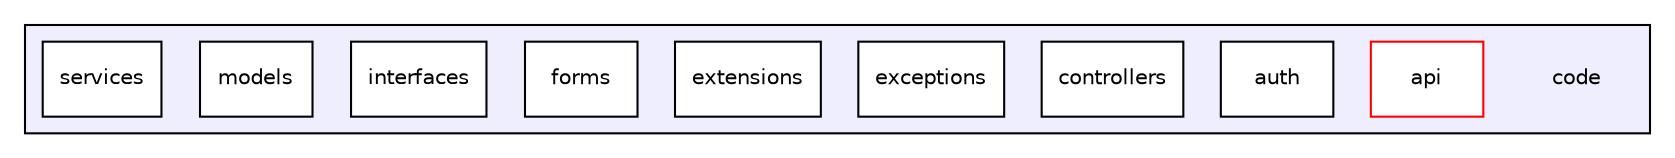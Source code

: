 digraph "/Library/WebServer/sites/crackerjack/soc/htdocs/checkfront/code" {
  compound=true
  node [ fontsize="10", fontname="Helvetica"];
  edge [ labelfontsize="10", labelfontname="Helvetica"];
  subgraph clusterdir_050edd66366d13764f98250ef6db77f6 {
    graph [ bgcolor="#eeeeff", pencolor="black", label="" URL="dir_050edd66366d13764f98250ef6db77f6.html"];
    dir_050edd66366d13764f98250ef6db77f6 [shape=plaintext label="code"];
    dir_6a34ed67b593013b91fcdef5b88fa35d [shape=box label="api" color="red" fillcolor="white" style="filled" URL="dir_6a34ed67b593013b91fcdef5b88fa35d.html"];
    dir_34236e2a5f645e474fdac2453e97cb84 [shape=box label="auth" color="black" fillcolor="white" style="filled" URL="dir_34236e2a5f645e474fdac2453e97cb84.html"];
    dir_b3ce625166778922d9578dc2c63562b9 [shape=box label="controllers" color="black" fillcolor="white" style="filled" URL="dir_b3ce625166778922d9578dc2c63562b9.html"];
    dir_0d3a467451f192cea0968693cb5262e1 [shape=box label="exceptions" color="black" fillcolor="white" style="filled" URL="dir_0d3a467451f192cea0968693cb5262e1.html"];
    dir_e2e33a7742d6302aacc6451350391c2c [shape=box label="extensions" color="black" fillcolor="white" style="filled" URL="dir_e2e33a7742d6302aacc6451350391c2c.html"];
    dir_f9c7607c840e84f800042a4e6310aaae [shape=box label="forms" color="black" fillcolor="white" style="filled" URL="dir_f9c7607c840e84f800042a4e6310aaae.html"];
    dir_57a7082de014cca77dd242f079f7e66c [shape=box label="interfaces" color="black" fillcolor="white" style="filled" URL="dir_57a7082de014cca77dd242f079f7e66c.html"];
    dir_36cd362c05177bb23a664729be20e0de [shape=box label="models" color="black" fillcolor="white" style="filled" URL="dir_36cd362c05177bb23a664729be20e0de.html"];
    dir_a6b4d25a9587fb4ee4b6f6a820e75f50 [shape=box label="services" color="black" fillcolor="white" style="filled" URL="dir_a6b4d25a9587fb4ee4b6f6a820e75f50.html"];
  }
}
